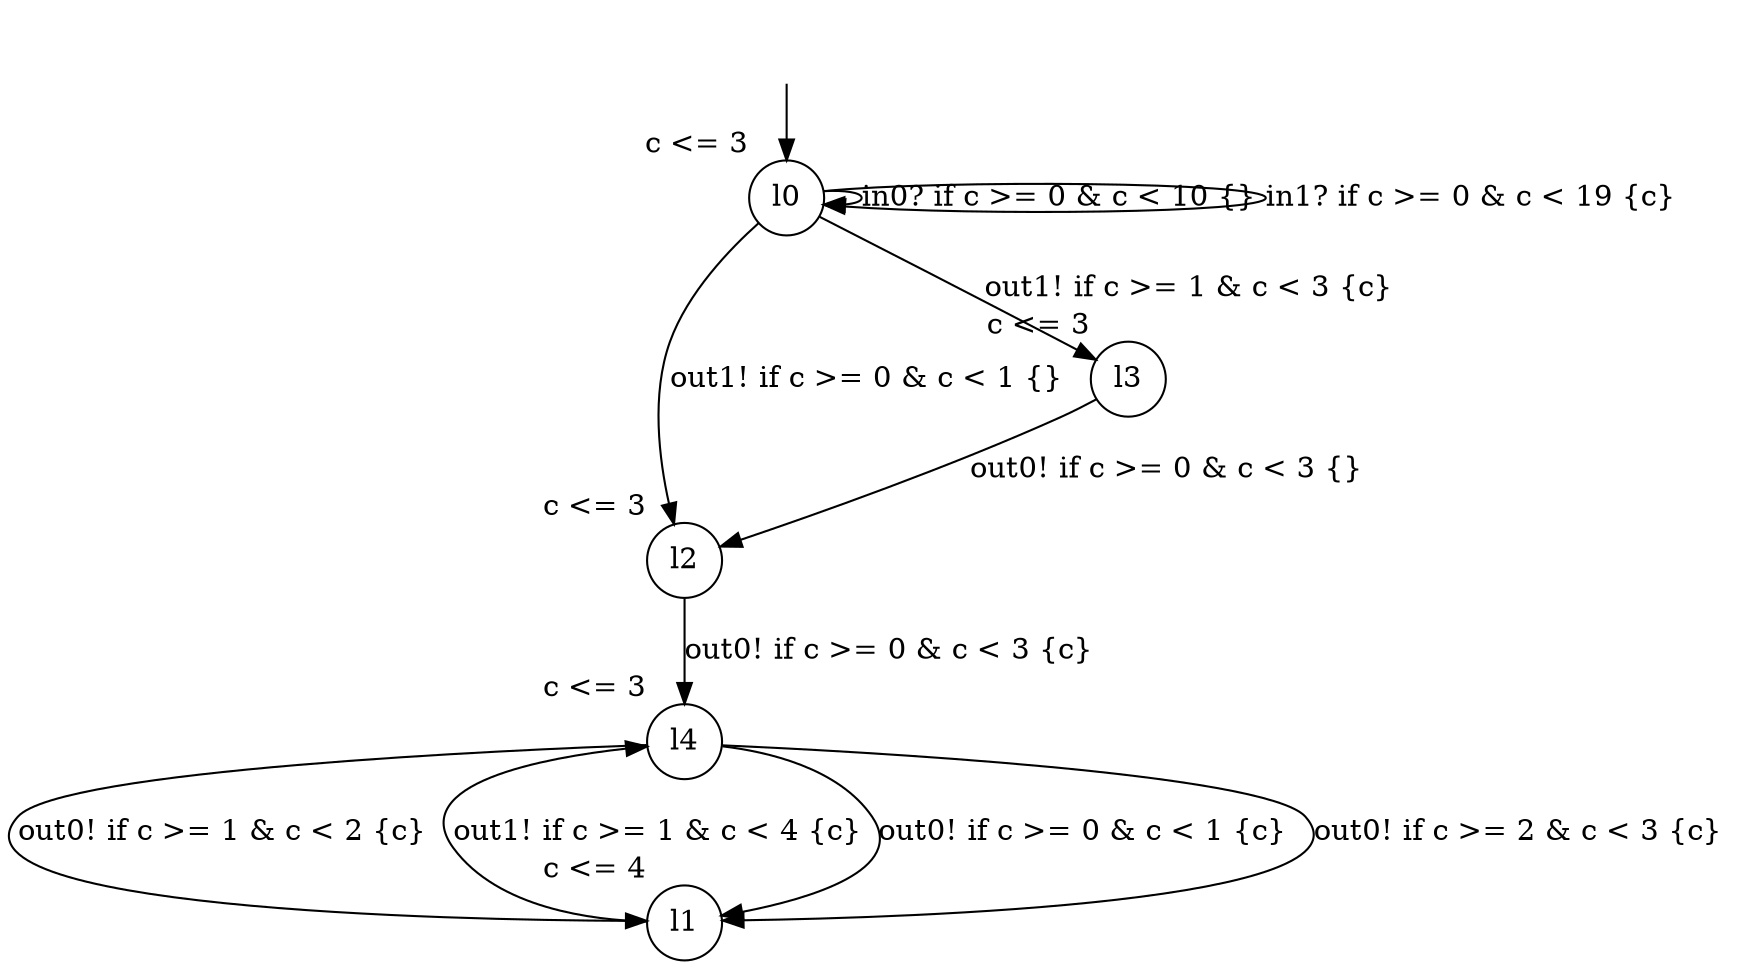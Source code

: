 digraph g {
__start0 [label="" shape="none"];
l0 [shape="circle" margin=0 label="l0", xlabel="c <= 3"];
l1 [shape="circle" margin=0 label="l1", xlabel="c <= 4"];
l2 [shape="circle" margin=0 label="l2", xlabel="c <= 3"];
l3 [shape="circle" margin=0 label="l3", xlabel="c <= 3"];
l4 [shape="circle" margin=0 label="l4", xlabel="c <= 3"];
l0 -> l0 [label="in0? if c >= 0 & c < 10 {} "];
l0 -> l0 [label="in1? if c >= 0 & c < 19 {c} "];
l0 -> l2 [label="out1! if c >= 0 & c < 1 {} "];
l0 -> l3 [label="out1! if c >= 1 & c < 3 {c} "];
l1 -> l4 [label="out1! if c >= 1 & c < 4 {c} "];
l2 -> l4 [label="out0! if c >= 0 & c < 3 {c} "];
l3 -> l2 [label="out0! if c >= 0 & c < 3 {} "];
l4 -> l1 [label="out0! if c >= 0 & c < 1 {c} "];
l4 -> l1 [label="out0! if c >= 2 & c < 3 {c} "];
l4 -> l1 [label="out0! if c >= 1 & c < 2 {c} "];
__start0 -> l0;
}
